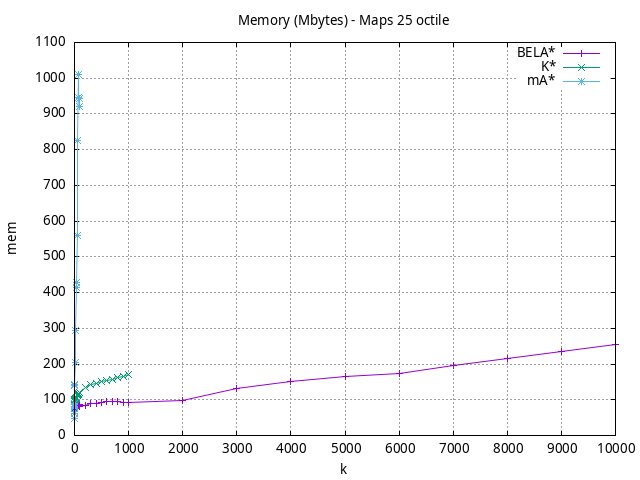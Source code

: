 #!/usr/bin/gnuplot
# -*- coding: utf-8 -*-
#
# results/maps/octile/25/random512-25.heuristic.octile.mem.gnuplot
#
# Started on 12/06/2023 14:54:43
# Author: Carlos Linares López
set grid
set xlabel "k"
set ylabel "mem"

set title "Memory (Mbytes) - Maps 25 octile"

set terminal png enhanced font "Ariel,10"
set output 'random512-25.heuristic.octile.mem.png'

plot "-" title "BELA*"      with linesp, "-" title "K*"      with linesp, "-" title "mA*"      with linesp

	1 66.14
	2 70.57
	3 72.6
	4 73.0
	5 73.0
	6 73.71
	7 74.71
	8 75.0
	9 76.42
	10 77.0
	20 78.57
	30 80.0
	40 80.71
	50 82.14
	60 83.0
	70 83.71
	80 84.71
	90 85.71
	100 81.79
	200 82.85
	300 90.2
	400 90.24
	500 92.14
	600 94.66
	700 96.22
	800 95.07
	900 92.49
	1000 91.71
	2000 97.22
	3000 131.41
	4000 150.58
	5000 165.58
	6000 173.47
	7000 197.16
	8000 214.37
	9000 234.08
	10000 254.65
end
	1 85.74
	2 90.46
	3 95.01
	4 96.0
	5 96.71
	6 97.71
	7 98.71
	8 99.71
	9 100.71
	10 101.71
	20 102.71
	30 103.72
	40 105.71
	50 111.84
	60 114.42
	70 115.71
	80 118.13
	90 120.42
	100 119.97
	200 134.56
	300 141.55
	400 146.55
	500 151.55
	600 153.35
	700 157.23
	800 161.48
	900 166.08
	1000 171.09
end
	1 47.06
	2 62.33
	3 66.29
	4 66.15
	5 78.77
	6 80.23
	7 90.71
	8 138.85
	9 141.96
	10 204.34
	20 294.19
	30 414.98
	40 427.42
	50 559.76
	60 826.2
	70 1009.4
	80 945.68
	90 922.11
	100 944.46
end

